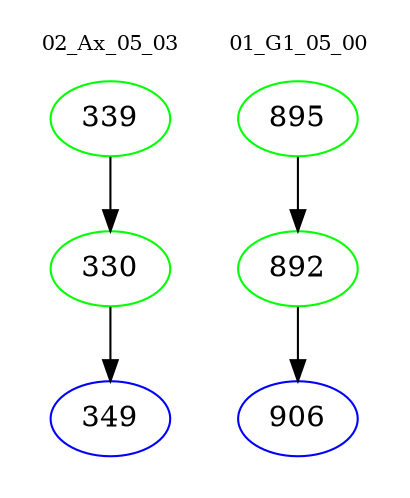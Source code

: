 digraph{
subgraph cluster_0 {
color = white
label = "02_Ax_05_03";
fontsize=10;
T0_339 [label="339", color="green"]
T0_339 -> T0_330 [color="black"]
T0_330 [label="330", color="green"]
T0_330 -> T0_349 [color="black"]
T0_349 [label="349", color="blue"]
}
subgraph cluster_1 {
color = white
label = "01_G1_05_00";
fontsize=10;
T1_895 [label="895", color="green"]
T1_895 -> T1_892 [color="black"]
T1_892 [label="892", color="green"]
T1_892 -> T1_906 [color="black"]
T1_906 [label="906", color="blue"]
}
}
